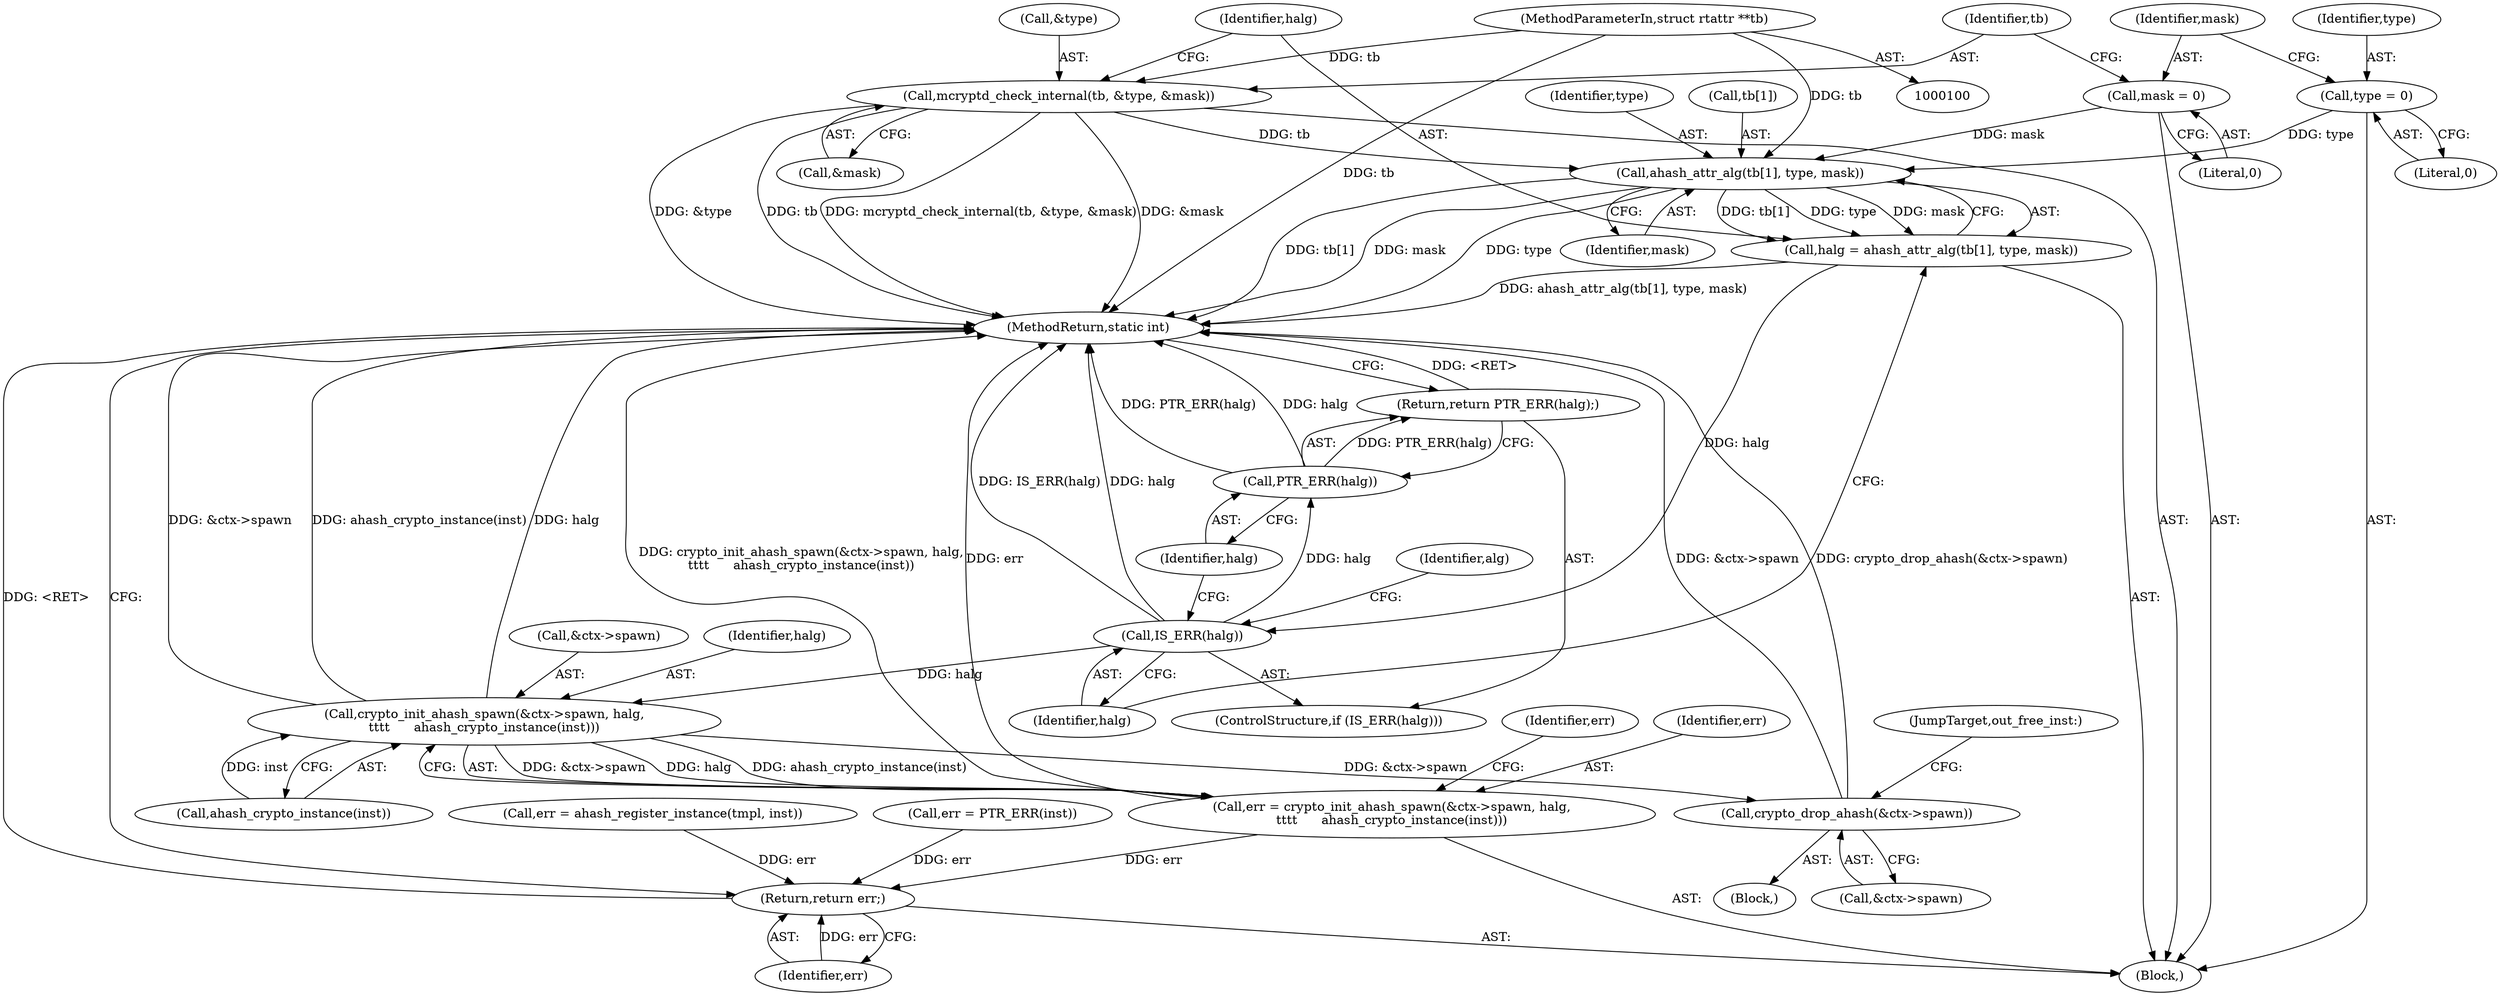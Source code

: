 digraph "1_linux_48a992727d82cb7db076fa15d372178743b1f4cd_0@array" {
"1000126" [label="(Call,ahash_attr_alg(tb[1], type, mask))"];
"1000118" [label="(Call,mcryptd_check_internal(tb, &type, &mask))"];
"1000102" [label="(MethodParameterIn,struct rtattr **tb)"];
"1000110" [label="(Call,type = 0)"];
"1000114" [label="(Call,mask = 0)"];
"1000124" [label="(Call,halg = ahash_attr_alg(tb[1], type, mask))"];
"1000133" [label="(Call,IS_ERR(halg))"];
"1000136" [label="(Call,PTR_ERR(halg))"];
"1000135" [label="(Return,return PTR_ERR(halg);)"];
"1000176" [label="(Call,crypto_init_ahash_spawn(&ctx->spawn, halg,\n\t\t\t\t      ahash_crypto_instance(inst)))"];
"1000174" [label="(Call,err = crypto_init_ahash_spawn(&ctx->spawn, halg,\n\t\t\t\t      ahash_crypto_instance(inst)))"];
"1000341" [label="(Return,return err;)"];
"1000330" [label="(Call,crypto_drop_ahash(&ctx->spawn))"];
"1000135" [label="(Return,return PTR_ERR(halg);)"];
"1000185" [label="(Identifier,err)"];
"1000110" [label="(Call,type = 0)"];
"1000112" [label="(Literal,0)"];
"1000175" [label="(Identifier,err)"];
"1000176" [label="(Call,crypto_init_ahash_spawn(&ctx->spawn, halg,\n\t\t\t\t      ahash_crypto_instance(inst)))"];
"1000119" [label="(Identifier,tb)"];
"1000182" [label="(Call,ahash_crypto_instance(inst))"];
"1000330" [label="(Call,crypto_drop_ahash(&ctx->spawn))"];
"1000122" [label="(Call,&mask)"];
"1000342" [label="(Identifier,err)"];
"1000322" [label="(Call,err = ahash_register_instance(tmpl, inst))"];
"1000139" [label="(Identifier,alg)"];
"1000120" [label="(Call,&type)"];
"1000174" [label="(Call,err = crypto_init_ahash_spawn(&ctx->spawn, halg,\n\t\t\t\t      ahash_crypto_instance(inst)))"];
"1000181" [label="(Identifier,halg)"];
"1000125" [label="(Identifier,halg)"];
"1000177" [label="(Call,&ctx->spawn)"];
"1000131" [label="(Identifier,mask)"];
"1000104" [label="(Block,)"];
"1000335" [label="(JumpTarget,out_free_inst:)"];
"1000116" [label="(Literal,0)"];
"1000137" [label="(Identifier,halg)"];
"1000329" [label="(Block,)"];
"1000127" [label="(Call,tb[1])"];
"1000118" [label="(Call,mcryptd_check_internal(tb, &type, &mask))"];
"1000132" [label="(ControlStructure,if (IS_ERR(halg)))"];
"1000115" [label="(Identifier,mask)"];
"1000341" [label="(Return,return err;)"];
"1000343" [label="(MethodReturn,static int)"];
"1000114" [label="(Call,mask = 0)"];
"1000133" [label="(Call,IS_ERR(halg))"];
"1000130" [label="(Identifier,type)"];
"1000124" [label="(Call,halg = ahash_attr_alg(tb[1], type, mask))"];
"1000126" [label="(Call,ahash_attr_alg(tb[1], type, mask))"];
"1000136" [label="(Call,PTR_ERR(halg))"];
"1000134" [label="(Identifier,halg)"];
"1000102" [label="(MethodParameterIn,struct rtattr **tb)"];
"1000157" [label="(Call,err = PTR_ERR(inst))"];
"1000111" [label="(Identifier,type)"];
"1000331" [label="(Call,&ctx->spawn)"];
"1000126" -> "1000124"  [label="AST: "];
"1000126" -> "1000131"  [label="CFG: "];
"1000127" -> "1000126"  [label="AST: "];
"1000130" -> "1000126"  [label="AST: "];
"1000131" -> "1000126"  [label="AST: "];
"1000124" -> "1000126"  [label="CFG: "];
"1000126" -> "1000343"  [label="DDG: type"];
"1000126" -> "1000343"  [label="DDG: tb[1]"];
"1000126" -> "1000343"  [label="DDG: mask"];
"1000126" -> "1000124"  [label="DDG: tb[1]"];
"1000126" -> "1000124"  [label="DDG: type"];
"1000126" -> "1000124"  [label="DDG: mask"];
"1000118" -> "1000126"  [label="DDG: tb"];
"1000102" -> "1000126"  [label="DDG: tb"];
"1000110" -> "1000126"  [label="DDG: type"];
"1000114" -> "1000126"  [label="DDG: mask"];
"1000118" -> "1000104"  [label="AST: "];
"1000118" -> "1000122"  [label="CFG: "];
"1000119" -> "1000118"  [label="AST: "];
"1000120" -> "1000118"  [label="AST: "];
"1000122" -> "1000118"  [label="AST: "];
"1000125" -> "1000118"  [label="CFG: "];
"1000118" -> "1000343"  [label="DDG: mcryptd_check_internal(tb, &type, &mask)"];
"1000118" -> "1000343"  [label="DDG: &type"];
"1000118" -> "1000343"  [label="DDG: &mask"];
"1000118" -> "1000343"  [label="DDG: tb"];
"1000102" -> "1000118"  [label="DDG: tb"];
"1000102" -> "1000100"  [label="AST: "];
"1000102" -> "1000343"  [label="DDG: tb"];
"1000110" -> "1000104"  [label="AST: "];
"1000110" -> "1000112"  [label="CFG: "];
"1000111" -> "1000110"  [label="AST: "];
"1000112" -> "1000110"  [label="AST: "];
"1000115" -> "1000110"  [label="CFG: "];
"1000114" -> "1000104"  [label="AST: "];
"1000114" -> "1000116"  [label="CFG: "];
"1000115" -> "1000114"  [label="AST: "];
"1000116" -> "1000114"  [label="AST: "];
"1000119" -> "1000114"  [label="CFG: "];
"1000124" -> "1000104"  [label="AST: "];
"1000125" -> "1000124"  [label="AST: "];
"1000134" -> "1000124"  [label="CFG: "];
"1000124" -> "1000343"  [label="DDG: ahash_attr_alg(tb[1], type, mask)"];
"1000124" -> "1000133"  [label="DDG: halg"];
"1000133" -> "1000132"  [label="AST: "];
"1000133" -> "1000134"  [label="CFG: "];
"1000134" -> "1000133"  [label="AST: "];
"1000137" -> "1000133"  [label="CFG: "];
"1000139" -> "1000133"  [label="CFG: "];
"1000133" -> "1000343"  [label="DDG: halg"];
"1000133" -> "1000343"  [label="DDG: IS_ERR(halg)"];
"1000133" -> "1000136"  [label="DDG: halg"];
"1000133" -> "1000176"  [label="DDG: halg"];
"1000136" -> "1000135"  [label="AST: "];
"1000136" -> "1000137"  [label="CFG: "];
"1000137" -> "1000136"  [label="AST: "];
"1000135" -> "1000136"  [label="CFG: "];
"1000136" -> "1000343"  [label="DDG: PTR_ERR(halg)"];
"1000136" -> "1000343"  [label="DDG: halg"];
"1000136" -> "1000135"  [label="DDG: PTR_ERR(halg)"];
"1000135" -> "1000132"  [label="AST: "];
"1000343" -> "1000135"  [label="CFG: "];
"1000135" -> "1000343"  [label="DDG: <RET>"];
"1000176" -> "1000174"  [label="AST: "];
"1000176" -> "1000182"  [label="CFG: "];
"1000177" -> "1000176"  [label="AST: "];
"1000181" -> "1000176"  [label="AST: "];
"1000182" -> "1000176"  [label="AST: "];
"1000174" -> "1000176"  [label="CFG: "];
"1000176" -> "1000343"  [label="DDG: ahash_crypto_instance(inst)"];
"1000176" -> "1000343"  [label="DDG: halg"];
"1000176" -> "1000343"  [label="DDG: &ctx->spawn"];
"1000176" -> "1000174"  [label="DDG: &ctx->spawn"];
"1000176" -> "1000174"  [label="DDG: halg"];
"1000176" -> "1000174"  [label="DDG: ahash_crypto_instance(inst)"];
"1000182" -> "1000176"  [label="DDG: inst"];
"1000176" -> "1000330"  [label="DDG: &ctx->spawn"];
"1000174" -> "1000104"  [label="AST: "];
"1000175" -> "1000174"  [label="AST: "];
"1000185" -> "1000174"  [label="CFG: "];
"1000174" -> "1000343"  [label="DDG: crypto_init_ahash_spawn(&ctx->spawn, halg,\n\t\t\t\t      ahash_crypto_instance(inst))"];
"1000174" -> "1000343"  [label="DDG: err"];
"1000174" -> "1000341"  [label="DDG: err"];
"1000341" -> "1000104"  [label="AST: "];
"1000341" -> "1000342"  [label="CFG: "];
"1000342" -> "1000341"  [label="AST: "];
"1000343" -> "1000341"  [label="CFG: "];
"1000341" -> "1000343"  [label="DDG: <RET>"];
"1000342" -> "1000341"  [label="DDG: err"];
"1000157" -> "1000341"  [label="DDG: err"];
"1000322" -> "1000341"  [label="DDG: err"];
"1000330" -> "1000329"  [label="AST: "];
"1000330" -> "1000331"  [label="CFG: "];
"1000331" -> "1000330"  [label="AST: "];
"1000335" -> "1000330"  [label="CFG: "];
"1000330" -> "1000343"  [label="DDG: &ctx->spawn"];
"1000330" -> "1000343"  [label="DDG: crypto_drop_ahash(&ctx->spawn)"];
}
